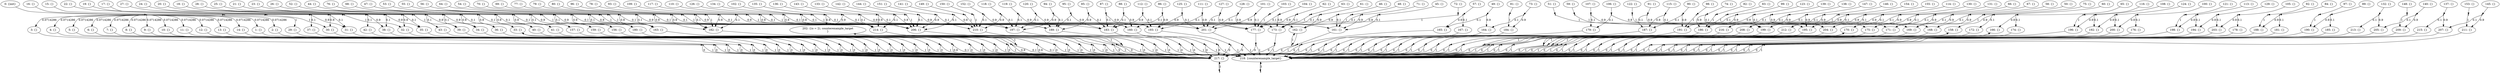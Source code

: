digraph model {
	0 [ label = "0: {init}" ];
	1 [ label = "1: {}" ];
	2 [ label = "2: {}" ];
	3 [ label = "3: {}" ];
	4 [ label = "4: {}" ];
	5 [ label = "5: {}" ];
	6 [ label = "6: {}" ];
	7 [ label = "7: {}" ];
	8 [ label = "8: {}" ];
	9 [ label = "9: {}" ];
	10 [ label = "10: {}" ];
	11 [ label = "11: {}" ];
	12 [ label = "12: {}" ];
	13 [ label = "13: {}" ];
	14 [ label = "14: {}" ];
	15 [ label = "15: {}" ];
	16 [ label = "16: {}" ];
	17 [ label = "17: {}" ];
	18 [ label = "18: {}" ];
	19 [ label = "19: {}" ];
	20 [ label = "20: {}" ];
	21 [ label = "21: {}" ];
	22 [ label = "22: {}" ];
	23 [ label = "23: {}" ];
	24 [ label = "24: {}" ];
	25 [ label = "25: {}" ];
	26 [ label = "26: {}" ];
	27 [ label = "27: {}" ];
	28 [ label = "28: {}" ];
	29 [ label = "29: {}" ];
	30 [ label = "30: {}" ];
	31 [ label = "31: {}" ];
	32 [ label = "32: {}" ];
	33 [ label = "33: {}" ];
	34 [ label = "34: {}" ];
	35 [ label = "35: {}" ];
	36 [ label = "36: {}" ];
	37 [ label = "37: {}" ];
	38 [ label = "38: {}" ];
	39 [ label = "39: {}" ];
	40 [ label = "40: {}" ];
	41 [ label = "41: {}" ];
	42 [ label = "42: {}" ];
	43 [ label = "43: {}" ];
	44 [ label = "44: {}" ];
	45 [ label = "45: {}" ];
	46 [ label = "46: {}" ];
	47 [ label = "47: {}" ];
	48 [ label = "48: {}" ];
	49 [ label = "49: {}" ];
	50 [ label = "50: {}" ];
	51 [ label = "51: {}" ];
	52 [ label = "52: {}" ];
	53 [ label = "53: {}" ];
	54 [ label = "54: {}" ];
	55 [ label = "55: {}" ];
	56 [ label = "56: {}" ];
	57 [ label = "57: {}" ];
	58 [ label = "58: {}" ];
	59 [ label = "59: {}" ];
	60 [ label = "60: {}" ];
	61 [ label = "61: {}" ];
	62 [ label = "62: {}" ];
	63 [ label = "63: {}" ];
	64 [ label = "64: {}" ];
	65 [ label = "65: {}" ];
	66 [ label = "66: {}" ];
	67 [ label = "67: {}" ];
	68 [ label = "68: {}" ];
	69 [ label = "69: {}" ];
	70 [ label = "70: {}" ];
	71 [ label = "71: {}" ];
	72 [ label = "72: {}" ];
	73 [ label = "73: {}" ];
	74 [ label = "74: {}" ];
	75 [ label = "75: {}" ];
	76 [ label = "76: {}" ];
	77 [ label = "77: {}" ];
	78 [ label = "78: {}" ];
	79 [ label = "79: {}" ];
	80 [ label = "80: {}" ];
	81 [ label = "81: {}" ];
	82 [ label = "82: {}" ];
	83 [ label = "83: {}" ];
	84 [ label = "84: {}" ];
	85 [ label = "85: {}" ];
	86 [ label = "86: {}" ];
	87 [ label = "87: {}" ];
	88 [ label = "88: {}" ];
	89 [ label = "89: {}" ];
	90 [ label = "90: {}" ];
	91 [ label = "91: {}" ];
	92 [ label = "92: {}" ];
	93 [ label = "93: {}" ];
	94 [ label = "94: {}" ];
	95 [ label = "95: {}" ];
	96 [ label = "96: {}" ];
	97 [ label = "97: {}" ];
	98 [ label = "98: {}" ];
	99 [ label = "99: {}" ];
	100 [ label = "100: {}" ];
	101 [ label = "101: {}" ];
	102 [ label = "102: {}" ];
	103 [ label = "103: {}" ];
	104 [ label = "104: {}" ];
	105 [ label = "105: {}" ];
	106 [ label = "106: {}" ];
	107 [ label = "107: {}" ];
	108 [ label = "108: {}" ];
	109 [ label = "109: {}" ];
	110 [ label = "110: {}" ];
	111 [ label = "111: {}" ];
	112 [ label = "112: {}" ];
	113 [ label = "113: {}" ];
	114 [ label = "114: {}" ];
	115 [ label = "115: {}" ];
	116 [ label = "116: {}" ];
	117 [ label = "117: {}" ];
	118 [ label = "118: {}" ];
	119 [ label = "119: {}" ];
	120 [ label = "120: {}" ];
	121 [ label = "121: {}" ];
	122 [ label = "122: {}" ];
	123 [ label = "123: {}" ];
	124 [ label = "124: {}" ];
	125 [ label = "125: {}" ];
	126 [ label = "126: {}" ];
	127 [ label = "127: {}" ];
	128 [ label = "128: {}" ];
	129 [ label = "129: {}" ];
	130 [ label = "130: {}" ];
	131 [ label = "131: {}" ];
	132 [ label = "132: {}" ];
	133 [ label = "133: {}" ];
	134 [ label = "134: {}" ];
	135 [ label = "135: {}" ];
	136 [ label = "136: {}" ];
	137 [ label = "137: {}" ];
	138 [ label = "138: {}" ];
	139 [ label = "139: {}" ];
	140 [ label = "140: {}" ];
	141 [ label = "141: {}" ];
	142 [ label = "142: {}" ];
	143 [ label = "143: {}" ];
	144 [ label = "144: {}" ];
	145 [ label = "145: {}" ];
	146 [ label = "146: {}" ];
	147 [ label = "147: {}" ];
	148 [ label = "148: {}" ];
	149 [ label = "149: {}" ];
	150 [ label = "150: {}" ];
	151 [ label = "151: {}" ];
	152 [ label = "152: {}" ];
	153 [ label = "153: {}" ];
	154 [ label = "154: {}" ];
	155 [ label = "155: {}" ];
	156 [ label = "156: {}" ];
	157 [ label = "157: {}" ];
	158 [ label = "158: {}" ];
	159 [ label = "159: {}" ];
	160 [ label = "160: {}" ];
	161 [ label = "161: {}" ];
	162 [ label = "162: {}" ];
	163 [ label = "163: {}" ];
	164 [ label = "164: {}" ];
	165 [ label = "165: {}" ];
	166 [ label = "166: {}" ];
	167 [ label = "167: {}" ];
	168 [ label = "168: {}" ];
	169 [ label = "169: {}" ];
	170 [ label = "170: {}" ];
	171 [ label = "171: {}" ];
	172 [ label = "172: {}" ];
	173 [ label = "173: {}" ];
	174 [ label = "174: {}" ];
	175 [ label = "175: {}" ];
	176 [ label = "176: {}" ];
	177 [ label = "177: {}" ];
	178 [ label = "178: {}" ];
	179 [ label = "179: {}" ];
	180 [ label = "180: {}" ];
	181 [ label = "181: {}" ];
	182 [ label = "182: {}" ];
	183 [ label = "183: {}" ];
	184 [ label = "184: {}" ];
	185 [ label = "185: {}" ];
	186 [ label = "186: {}" ];
	187 [ label = "187: {}" ];
	188 [ label = "188: {}" ];
	189 [ label = "189: {}" ];
	190 [ label = "190: {}" ];
	191 [ label = "191: {}" ];
	192 [ label = "192: {}" ];
	193 [ label = "193: {}" ];
	194 [ label = "194: {}" ];
	195 [ label = "195: {}" ];
	196 [ label = "196: {}" ];
	197 [ label = "197: {}" ];
	198 [ label = "198: {}" ];
	199 [ label = "199: {}" ];
	200 [ label = "200: {}" ];
	201 [ label = "201: {}" ];
	202 [ label = "202: {(o = 2), counterexample_target
}" ];
	203 [ label = "203: {}" ];
	204 [ label = "204: {}" ];
	205 [ label = "205: {}" ];
	206 [ label = "206: {}" ];
	207 [ label = "207: {}" ];
	208 [ label = "208: {}" ];
	209 [ label = "209: {}" ];
	210 [ label = "210: {}" ];
	211 [ label = "211: {}" ];
	212 [ label = "212: {}" ];
	213 [ label = "213: {}" ];
	214 [ label = "214: {}" ];
	215 [ label = "215: {}" ];
	216 [ label = "216: {}" ];
	217 [ label = "217: {}" ];
	218 [ label = "218: {counterexample_target}" ];
	"0c0" [shape = "point"];
	0 -> "0c0";
	"0c0" -> 1 [ label= "0.0714286" ];
	"0c0" -> 2 [ label= "0.0714286" ];
	"0c0" -> 3 [ label= "0.0714286" ];
	"0c0" -> 4 [ label= "0.0714286" ];
	"0c0" -> 5 [ label= "0.0714286" ];
	"0c0" -> 6 [ label= "0.0714286" ];
	"0c0" -> 7 [ label= "0.0714286" ];
	"0c0" -> 8 [ label= "0.0714286" ];
	"0c0" -> 9 [ label= "0.0714286" ];
	"0c0" -> 10 [ label= "0.0714286" ];
	"0c0" -> 11 [ label= "0.0714286" ];
	"0c0" -> 12 [ label= "0.0714286" ];
	"0c0" -> 13 [ label= "0.0714286" ];
	"0c0" -> 14 [ label= "0.0714286" ];
	"1c0" [shape = "point"];
	1 -> "1c0";
	"1c0" -> 217 [ label= "0" ];
	"1c0" -> 218 [ label= "1" ];
	"2c0" [shape = "point"];
	2 -> "2c0";
	"2c0" -> 217 [ label= "0" ];
	"2c0" -> 218 [ label= "1" ];
	"3c0" [shape = "point"];
	3 -> "3c0";
	"3c0" -> 217 [ label= "0" ];
	"3c0" -> 218 [ label= "1" ];
	"4c0" [shape = "point"];
	4 -> "4c0";
	"4c0" -> 217 [ label= "0" ];
	"4c0" -> 218 [ label= "1" ];
	"5c0" [shape = "point"];
	5 -> "5c0";
	"5c0" -> 217 [ label= "0" ];
	"5c0" -> 218 [ label= "1" ];
	"6c0" [shape = "point"];
	6 -> "6c0";
	"6c0" -> 217 [ label= "0" ];
	"6c0" -> 218 [ label= "1" ];
	"7c0" [shape = "point"];
	7 -> "7c0";
	"7c0" -> 217 [ label= "0" ];
	"7c0" -> 218 [ label= "1" ];
	"8c0" [shape = "point"];
	8 -> "8c0";
	"8c0" -> 217 [ label= "0" ];
	"8c0" -> 218 [ label= "1" ];
	"9c0" [shape = "point"];
	9 -> "9c0";
	"9c0" -> 217 [ label= "0" ];
	"9c0" -> 218 [ label= "1" ];
	"10c0" [shape = "point"];
	10 -> "10c0";
	"10c0" -> 217 [ label= "0" ];
	"10c0" -> 218 [ label= "1" ];
	"11c0" [shape = "point"];
	11 -> "11c0";
	"11c0" -> 217 [ label= "0" ];
	"11c0" -> 218 [ label= "1" ];
	"12c0" [shape = "point"];
	12 -> "12c0";
	"12c0" -> 217 [ label= "0" ];
	"12c0" -> 218 [ label= "1" ];
	"13c0" [shape = "point"];
	13 -> "13c0";
	"13c0" -> 217 [ label= "0" ];
	"13c0" -> 218 [ label= "1" ];
	"14c0" [shape = "point"];
	14 -> "14c0";
	"14c0" -> 217 [ label= "0" ];
	"14c0" -> 218 [ label= "1" ];
	"15c0" [shape = "point"];
	15 -> "15c0";
	"15c0" -> 30 [ label= "1" ];
	"16c0" [shape = "point"];
	16 -> "16c0";
	"16c0" -> 29 [ label= "1" ];
	"17c0" [shape = "point"];
	17 -> "17c0";
	"17c0" -> 32 [ label= "1" ];
	"18c0" [shape = "point"];
	18 -> "18c0";
	"18c0" -> 34 [ label= "1" ];
	"19c0" [shape = "point"];
	19 -> "19c0";
	"19c0" -> 30 [ label= "0.9" ];
	"19c0" -> 31 [ label= "0.1" ];
	"20c0" [shape = "point"];
	20 -> "20c0";
	"20c0" -> 32 [ label= "0.9" ];
	"20c0" -> 35 [ label= "0.1" ];
	"21c0" [shape = "point"];
	21 -> "21c0";
	"21c0" -> 34 [ label= "0.9" ];
	"21c0" -> 36 [ label= "0.1" ];
	"22c0" [shape = "point"];
	22 -> "22c0";
	"22c0" -> 31 [ label= "0.9" ];
	"22c0" -> 37 [ label= "0.1" ];
	"23c0" [shape = "point"];
	23 -> "23c0";
	"23c0" -> 33 [ label= "0.9" ];
	"23c0" -> 40 [ label= "0.1" ];
	"24c0" [shape = "point"];
	24 -> "24c0";
	"24c0" -> 35 [ label= "0.9" ];
	"24c0" -> 38 [ label= "0.1" ];
	"25c0" [shape = "point"];
	25 -> "25c0";
	"25c0" -> 36 [ label= "0.9" ];
	"25c0" -> 39 [ label= "0.1" ];
	"26c0" [shape = "point"];
	26 -> "26c0";
	"26c0" -> 40 [ label= "0.9" ];
	"26c0" -> 41 [ label= "0.1" ];
	"27c0" [shape = "point"];
	27 -> "27c0";
	"27c0" -> 38 [ label= "0.9" ];
	"27c0" -> 42 [ label= "0.1" ];
	"28c0" [shape = "point"];
	28 -> "28c0";
	"28c0" -> 39 [ label= "0.9" ];
	"28c0" -> 43 [ label= "0.1" ];
	"29c0" [shape = "point"];
	29 -> "29c0";
	"29c0" -> 217 [ label= "0" ];
	"29c0" -> 218 [ label= "1" ];
	"30c0" [shape = "point"];
	30 -> "30c0";
	"30c0" -> 217 [ label= "0" ];
	"30c0" -> 218 [ label= "1" ];
	"31c0" [shape = "point"];
	31 -> "31c0";
	"31c0" -> 217 [ label= "0" ];
	"31c0" -> 218 [ label= "1" ];
	"32c0" [shape = "point"];
	32 -> "32c0";
	"32c0" -> 217 [ label= "0.9" ];
	"32c0" -> 218 [ label= "0.1" ];
	"33c0" [shape = "point"];
	33 -> "33c0";
	"33c0" -> 33 [ label= "1" ];
	"34c0" [shape = "point"];
	34 -> "34c0";
	"34c0" -> 217 [ label= "0" ];
	"34c0" -> 218 [ label= "1" ];
	"35c0" [shape = "point"];
	35 -> "35c0";
	"35c0" -> 217 [ label= "0" ];
	"35c0" -> 218 [ label= "1" ];
	"36c0" [shape = "point"];
	36 -> "36c0";
	"36c0" -> 217 [ label= "0.9" ];
	"36c0" -> 218 [ label= "0.1" ];
	"37c0" [shape = "point"];
	37 -> "37c0";
	"37c0" -> 217 [ label= "0" ];
	"37c0" -> 218 [ label= "1" ];
	"38c0" [shape = "point"];
	38 -> "38c0";
	"38c0" -> 217 [ label= "0" ];
	"38c0" -> 218 [ label= "1" ];
	"39c0" [shape = "point"];
	39 -> "39c0";
	"39c0" -> 217 [ label= "0" ];
	"39c0" -> 218 [ label= "1" ];
	"40c0" [shape = "point"];
	40 -> "40c0";
	"40c0" -> 217 [ label= "0.9" ];
	"40c0" -> 218 [ label= "0.1" ];
	"41c0" [shape = "point"];
	41 -> "41c0";
	"41c0" -> 217 [ label= "0" ];
	"41c0" -> 218 [ label= "1" ];
	"42c0" [shape = "point"];
	42 -> "42c0";
	"42c0" -> 217 [ label= "0" ];
	"42c0" -> 218 [ label= "1" ];
	"43c0" [shape = "point"];
	43 -> "43c0";
	"43c0" -> 217 [ label= "0" ];
	"43c0" -> 218 [ label= "1" ];
	"44c0" [shape = "point"];
	44 -> "44c0";
	"44c0" -> 156 [ label= "0.9" ];
	"44c0" -> 157 [ label= "0.1" ];
	"45c0" [shape = "point"];
	45 -> "45c0";
	"45c0" -> 160 [ label= "0.9" ];
	"45c0" -> 161 [ label= "0.1" ];
	"46c0" [shape = "point"];
	46 -> "46c0";
	"46c0" -> 161 [ label= "0.1" ];
	"46c0" -> 162 [ label= "0.9" ];
	"47c0" [shape = "point"];
	47 -> "47c0";
	"47c0" -> 161 [ label= "0.1" ];
	"47c0" -> 163 [ label= "0.9" ];
	"48c0" [shape = "point"];
	48 -> "48c0";
	"48c0" -> 161 [ label= "1" ];
	"49c0" [shape = "point"];
	49 -> "49c0";
	"49c0" -> 164 [ label= "0.9" ];
	"49c0" -> 165 [ label= "0.1" ];
	"50c0" [shape = "point"];
	50 -> "50c0";
	"50c0" -> 168 [ label= "0.9" ];
	"50c0" -> 169 [ label= "0.1" ];
	"51c0" [shape = "point"];
	51 -> "51c0";
	"51c0" -> 169 [ label= "1" ];
	"52c0" [shape = "point"];
	52 -> "52c0";
	"52c0" -> 157 [ label= "0.9" ];
	"52c0" -> 159 [ label= "0.1" ];
	"53c0" [shape = "point"];
	53 -> "53c0";
	"53c0" -> 161 [ label= "0.9" ];
	"53c0" -> 163 [ label= "0.1" ];
	"54c0" [shape = "point"];
	54 -> "54c0";
	"54c0" -> 163 [ label= "0.1" ];
	"54c0" -> 173 [ label= "0.9" ];
	"55c0" [shape = "point"];
	55 -> "55c0";
	"55c0" -> 163 [ label= "1" ];
	"56c0" [shape = "point"];
	56 -> "56c0";
	"56c0" -> 163 [ label= "1" ];
	"57c0" [shape = "point"];
	57 -> "57c0";
	"57c0" -> 165 [ label= "0.9" ];
	"57c0" -> 167 [ label= "0.1" ];
	"58c0" [shape = "point"];
	58 -> "58c0";
	"58c0" -> 169 [ label= "0.9" ];
	"58c0" -> 171 [ label= "0.1" ];
	"59c0" [shape = "point"];
	59 -> "59c0";
	"59c0" -> 171 [ label= "1" ];
	"60c0" [shape = "point"];
	60 -> "60c0";
	"60c0" -> 158 [ label= "0.9" ];
	"60c0" -> 172 [ label= "0.1" ];
	"61c0" [shape = "point"];
	61 -> "61c0";
	"61c0" -> 162 [ label= "0.9" ];
	"61c0" -> 173 [ label= "0.1" ];
	"62c0" [shape = "point"];
	62 -> "62c0";
	"62c0" -> 173 [ label= "0.1" ];
	"62c0" -> 177 [ label= "0.9" ];
	"63c0" [shape = "point"];
	63 -> "63c0";
	"63c0" -> 173 [ label= "1" ];
	"64c0" [shape = "point"];
	64 -> "64c0";
	"64c0" -> 163 [ label= "0.9" ];
	"64c0" -> 173 [ label= "0.1" ];
	"65c0" [shape = "point"];
	65 -> "65c0";
	"65c0" -> 166 [ label= "0.9" ];
	"65c0" -> 174 [ label= "0.1" ];
	"66c0" [shape = "point"];
	66 -> "66c0";
	"66c0" -> 170 [ label= "0.9" ];
	"66c0" -> 175 [ label= "0.1" ];
	"67c0" [shape = "point"];
	67 -> "67c0";
	"67c0" -> 171 [ label= "0.9" ];
	"67c0" -> 175 [ label= "0.1" ];
	"68c0" [shape = "point"];
	68 -> "68c0";
	"68c0" -> 156 [ label= "0.1" ];
	"68c0" -> 180 [ label= "0.9" ];
	"69c0" [shape = "point"];
	69 -> "69c0";
	"69c0" -> 160 [ label= "0.1" ];
	"69c0" -> 182 [ label= "0.9" ];
	"70c0" [shape = "point"];
	70 -> "70c0";
	"70c0" -> 160 [ label= "0.1" ];
	"70c0" -> 183 [ label= "0.9" ];
	"71c0" [shape = "point"];
	71 -> "71c0";
	"71c0" -> 160 [ label= "0.1" ];
	"71c0" -> 161 [ label= "0.9" ];
	"72c0" [shape = "point"];
	72 -> "72c0";
	"72c0" -> 160 [ label= "1" ];
	"73c0" [shape = "point"];
	73 -> "73c0";
	"73c0" -> 164 [ label= "0.1" ];
	"73c0" -> 184 [ label= "0.9" ];
	"74c0" [shape = "point"];
	74 -> "74c0";
	"74c0" -> 168 [ label= "0.1" ];
	"74c0" -> 186 [ label= "0.9" ];
	"75c0" [shape = "point"];
	75 -> "75c0";
	"75c0" -> 168 [ label= "1" ];
	"76c0" [shape = "point"];
	76 -> "76c0";
	"76c0" -> 180 [ label= "1" ];
	"77c0" [shape = "point"];
	77 -> "77c0";
	"77c0" -> 182 [ label= "1" ];
	"78c0" [shape = "point"];
	78 -> "78c0";
	"78c0" -> 182 [ label= "0.1" ];
	"78c0" -> 189 [ label= "0.9" ];
	"79c0" [shape = "point"];
	79 -> "79c0";
	"79c0" -> 160 [ label= "0.9" ];
	"79c0" -> 182 [ label= "0.1" ];
	"80c0" [shape = "point"];
	80 -> "80c0";
	"80c0" -> 182 [ label= "1" ];
	"81c0" [shape = "point"];
	81 -> "81c0";
	"81c0" -> 184 [ label= "1" ];
	"82c0" [shape = "point"];
	82 -> "82c0";
	"82c0" -> 186 [ label= "1" ];
	"83c0" [shape = "point"];
	83 -> "83c0";
	"83c0" -> 186 [ label= "1" ];
	"84c0" [shape = "point"];
	84 -> "84c0";
	"84c0" -> 181 [ label= "0.1" ];
	"84c0" -> 188 [ label= "0.9" ];
	"85c0" [shape = "point"];
	85 -> "85c0";
	"85c0" -> 183 [ label= "0.1" ];
	"85c0" -> 189 [ label= "0.9" ];
	"86c0" [shape = "point"];
	86 -> "86c0";
	"86c0" -> 183 [ label= "0.1" ];
	"86c0" -> 193 [ label= "0.9" ];
	"87c0" [shape = "point"];
	87 -> "87c0";
	"87c0" -> 162 [ label= "0.9" ];
	"87c0" -> 183 [ label= "0.1" ];
	"88c0" [shape = "point"];
	88 -> "88c0";
	"88c0" -> 160 [ label= "0.9" ];
	"88c0" -> 183 [ label= "0.1" ];
	"89c0" [shape = "point"];
	89 -> "89c0";
	"89c0" -> 185 [ label= "0.1" ];
	"89c0" -> 190 [ label= "0.9" ];
	"90c0" [shape = "point"];
	90 -> "90c0";
	"90c0" -> 187 [ label= "0.1" ];
	"90c0" -> 191 [ label= "0.9" ];
	"91c0" [shape = "point"];
	91 -> "91c0";
	"91c0" -> 168 [ label= "0.9" ];
	"91c0" -> 187 [ label= "0.1" ];
	"92c0" [shape = "point"];
	92 -> "92c0";
	"92c0" -> 188 [ label= "1" ];
	"93c0" [shape = "point"];
	93 -> "93c0";
	"93c0" -> 189 [ label= "1" ];
	"94c0" [shape = "point"];
	94 -> "94c0";
	"94c0" -> 189 [ label= "0.1" ];
	"94c0" -> 197 [ label= "0.9" ];
	"95c0" [shape = "point"];
	95 -> "95c0";
	"95c0" -> 183 [ label= "0.9" ];
	"95c0" -> 189 [ label= "0.1" ];
	"96c0" [shape = "point"];
	96 -> "96c0";
	"96c0" -> 182 [ label= "0.9" ];
	"96c0" -> 189 [ label= "0.1" ];
	"97c0" [shape = "point"];
	97 -> "97c0";
	"97c0" -> 190 [ label= "1" ];
	"98c0" [shape = "point"];
	98 -> "98c0";
	"98c0" -> 191 [ label= "1" ];
	"99c0" [shape = "point"];
	99 -> "99c0";
	"99c0" -> 186 [ label= "0.9" ];
	"99c0" -> 191 [ label= "0.1" ];
	"100c0" [shape = "point"];
	100 -> "100c0";
	"100c0" -> 176 [ label= "0.1" ];
	"100c0" -> 200 [ label= "0.9" ];
	"101c0" [shape = "point"];
	101 -> "101c0";
	"101c0" -> 177 [ label= "0.1" ];
	"101c0" -> 201 [ label= "0.9" ];
	"102c0" [shape = "point"];
	102 -> "102c0";
	"102c0" -> 177 [ label= "0.1" ];
	"102c0" -> 202 [ label= "0.9" ];
	"103c0" [shape = "point"];
	103 -> "103c0";
	"103c0" -> 177 [ label= "1" ];
	"104c0" [shape = "point"];
	104 -> "104c0";
	"104c0" -> 173 [ label= "0.9" ];
	"104c0" -> 177 [ label= "0.1" ];
	"105c0" [shape = "point"];
	105 -> "105c0";
	"105c0" -> 178 [ label= "0.1" ];
	"105c0" -> 203 [ label= "0.9" ];
	"106c0" [shape = "point"];
	106 -> "106c0";
	"106c0" -> 179 [ label= "0.1" ];
	"106c0" -> 204 [ label= "0.9" ];
	"107c0" [shape = "point"];
	107 -> "107c0";
	"107c0" -> 175 [ label= "0.9" ];
	"107c0" -> 179 [ label= "0.1" ];
	"108c0" [shape = "point"];
	108 -> "108c0";
	"108c0" -> 192 [ label= "0.1" ];
	"108c0" -> 196 [ label= "0.9" ];
	"109c0" [shape = "point"];
	109 -> "109c0";
	"109c0" -> 193 [ label= "0.1" ];
	"109c0" -> 197 [ label= "0.9" ];
	"110c0" [shape = "point"];
	110 -> "110c0";
	"110c0" -> 193 [ label= "0.1" ];
	"110c0" -> 206 [ label= "0.9" ];
	"111c0" [shape = "point"];
	111 -> "111c0";
	"111c0" -> 193 [ label= "0.1" ];
	"111c0" -> 201 [ label= "0.9" ];
	"112c0" [shape = "point"];
	112 -> "112c0";
	"112c0" -> 183 [ label= "0.9" ];
	"112c0" -> 193 [ label= "0.1" ];
	"113c0" [shape = "point"];
	113 -> "113c0";
	"113c0" -> 194 [ label= "0.1" ];
	"113c0" -> 198 [ label= "0.9" ];
	"114c0" [shape = "point"];
	114 -> "114c0";
	"114c0" -> 195 [ label= "0.1" ];
	"114c0" -> 199 [ label= "0.9" ];
	"115c0" [shape = "point"];
	115 -> "115c0";
	"115c0" -> 187 [ label= "0.9" ];
	"115c0" -> 195 [ label= "0.1" ];
	"116c0" [shape = "point"];
	116 -> "116c0";
	"116c0" -> 196 [ label= "1" ];
	"117c0" [shape = "point"];
	117 -> "117c0";
	"117c0" -> 197 [ label= "1" ];
	"118c0" [shape = "point"];
	118 -> "118c0";
	"118c0" -> 197 [ label= "0.1" ];
	"118c0" -> 210 [ label= "0.9" ];
	"119c0" [shape = "point"];
	119 -> "119c0";
	"119c0" -> 193 [ label= "0.9" ];
	"119c0" -> 197 [ label= "0.1" ];
	"120c0" [shape = "point"];
	120 -> "120c0";
	"120c0" -> 189 [ label= "0.9" ];
	"120c0" -> 197 [ label= "0.1" ];
	"121c0" [shape = "point"];
	121 -> "121c0";
	"121c0" -> 198 [ label= "1" ];
	"122c0" [shape = "point"];
	122 -> "122c0";
	"122c0" -> 199 [ label= "1" ];
	"123c0" [shape = "point"];
	123 -> "123c0";
	"123c0" -> 191 [ label= "0.9" ];
	"123c0" -> 199 [ label= "0.1" ];
	"124c0" [shape = "point"];
	124 -> "124c0";
	"124c0" -> 192 [ label= "0.9" ];
	"124c0" -> 200 [ label= "0.1" ];
	"125c0" [shape = "point"];
	125 -> "125c0";
	"125c0" -> 193 [ label= "0.9" ];
	"125c0" -> 201 [ label= "0.1" ];
	"126c0" [shape = "point"];
	126 -> "126c0";
	"126c0" -> 201 [ label= "0.1" ];
	"126c0" -> 214 [ label= "0.9" ];
	"127c0" [shape = "point"];
	127 -> "127c0";
	"127c0" -> 177 [ label= "0.9" ];
	"127c0" -> 201 [ label= "0.1" ];
	"128c0" [shape = "point"];
	128 -> "128c0";
	"128c0" -> 162 [ label= "0.9" ];
	"128c0" -> 201 [ label= "0.1" ];
	"129c0" [shape = "point"];
	129 -> "129c0";
	"129c0" -> 194 [ label= "0.9" ];
	"129c0" -> 203 [ label= "0.1" ];
	"130c0" [shape = "point"];
	130 -> "130c0";
	"130c0" -> 195 [ label= "0.9" ];
	"130c0" -> 204 [ label= "0.1" ];
	"131c0" [shape = "point"];
	131 -> "131c0";
	"131c0" -> 170 [ label= "0.9" ];
	"131c0" -> 204 [ label= "0.1" ];
	"132c0" [shape = "point"];
	132 -> "132c0";
	"132c0" -> 205 [ label= "0.9" ];
	"132c0" -> 213 [ label= "0.1" ];
	"133c0" [shape = "point"];
	133 -> "133c0";
	"133c0" -> 206 [ label= "0.9" ];
	"133c0" -> 214 [ label= "0.1" ];
	"134c0" [shape = "point"];
	134 -> "134c0";
	"134c0" -> 214 [ label= "1" ];
	"135c0" [shape = "point"];
	135 -> "135c0";
	"135c0" -> 202 [ label= "0.9" ];
	"135c0" -> 214 [ label= "0.1" ];
	"136c0" [shape = "point"];
	136 -> "136c0";
	"136c0" -> 201 [ label= "0.9" ];
	"136c0" -> 214 [ label= "0.1" ];
	"137c0" [shape = "point"];
	137 -> "137c0";
	"137c0" -> 207 [ label= "0.9" ];
	"137c0" -> 215 [ label= "0.1" ];
	"138c0" [shape = "point"];
	138 -> "138c0";
	"138c0" -> 208 [ label= "0.9" ];
	"138c0" -> 216 [ label= "0.1" ];
	"139c0" [shape = "point"];
	139 -> "139c0";
	"139c0" -> 204 [ label= "0.9" ];
	"139c0" -> 216 [ label= "0.1" ];
	"140c0" [shape = "point"];
	140 -> "140c0";
	"140c0" -> 205 [ label= "0.1" ];
	"140c0" -> 209 [ label= "0.9" ];
	"141c0" [shape = "point"];
	141 -> "141c0";
	"141c0" -> 206 [ label= "0.1" ];
	"141c0" -> 210 [ label= "0.9" ];
	"142c0" [shape = "point"];
	142 -> "142c0";
	"142c0" -> 206 [ label= "1" ];
	"143c0" [shape = "point"];
	143 -> "143c0";
	"143c0" -> 206 [ label= "0.1" ];
	"143c0" -> 214 [ label= "0.9" ];
	"144c0" [shape = "point"];
	144 -> "144c0";
	"144c0" -> 193 [ label= "0.9" ];
	"144c0" -> 206 [ label= "0.1" ];
	"145c0" [shape = "point"];
	145 -> "145c0";
	"145c0" -> 207 [ label= "0.1" ];
	"145c0" -> 211 [ label= "0.9" ];
	"146c0" [shape = "point"];
	146 -> "146c0";
	"146c0" -> 208 [ label= "0.1" ];
	"146c0" -> 212 [ label= "0.9" ];
	"147c0" [shape = "point"];
	147 -> "147c0";
	"147c0" -> 195 [ label= "0.9" ];
	"147c0" -> 208 [ label= "0.1" ];
	"148c0" [shape = "point"];
	148 -> "148c0";
	"148c0" -> 209 [ label= "1" ];
	"149c0" [shape = "point"];
	149 -> "149c0";
	"149c0" -> 210 [ label= "1" ];
	"150c0" [shape = "point"];
	150 -> "150c0";
	"150c0" -> 210 [ label= "1" ];
	"151c0" [shape = "point"];
	151 -> "151c0";
	"151c0" -> 206 [ label= "0.9" ];
	"151c0" -> 210 [ label= "0.1" ];
	"152c0" [shape = "point"];
	152 -> "152c0";
	"152c0" -> 197 [ label= "0.9" ];
	"152c0" -> 210 [ label= "0.1" ];
	"153c0" [shape = "point"];
	153 -> "153c0";
	"153c0" -> 211 [ label= "1" ];
	"154c0" [shape = "point"];
	154 -> "154c0";
	"154c0" -> 212 [ label= "1" ];
	"155c0" [shape = "point"];
	155 -> "155c0";
	"155c0" -> 199 [ label= "0.9" ];
	"155c0" -> 212 [ label= "0.1" ];
	"156c0" [shape = "point"];
	156 -> "156c0";
	"156c0" -> 217 [ label= "0" ];
	"156c0" -> 218 [ label= "1" ];
	"157c0" [shape = "point"];
	157 -> "157c0";
	"157c0" -> 217 [ label= "0" ];
	"157c0" -> 218 [ label= "1" ];
	"158c0" [shape = "point"];
	158 -> "158c0";
	"158c0" -> 158 [ label= "1" ];
	"159c0" [shape = "point"];
	159 -> "159c0";
	"159c0" -> 217 [ label= "0" ];
	"159c0" -> 218 [ label= "1" ];
	"160c0" [shape = "point"];
	160 -> "160c0";
	"160c0" -> 217 [ label= "0" ];
	"160c0" -> 218 [ label= "1" ];
	"161c0" [shape = "point"];
	161 -> "161c0";
	"161c0" -> 217 [ label= "0" ];
	"161c0" -> 218 [ label= "1" ];
	"162c0" [shape = "point"];
	162 -> "162c0";
	"162c0" -> 162 [ label= "1" ];
	"163c0" [shape = "point"];
	163 -> "163c0";
	"163c0" -> 217 [ label= "0" ];
	"163c0" -> 218 [ label= "1" ];
	"164c0" [shape = "point"];
	164 -> "164c0";
	"164c0" -> 217 [ label= "0" ];
	"164c0" -> 218 [ label= "1" ];
	"165c0" [shape = "point"];
	165 -> "165c0";
	"165c0" -> 217 [ label= "0" ];
	"165c0" -> 218 [ label= "1" ];
	"166c0" [shape = "point"];
	166 -> "166c0";
	"166c0" -> 166 [ label= "1" ];
	"167c0" [shape = "point"];
	167 -> "167c0";
	"167c0" -> 217 [ label= "0" ];
	"167c0" -> 218 [ label= "1" ];
	"168c0" [shape = "point"];
	168 -> "168c0";
	"168c0" -> 217 [ label= "0" ];
	"168c0" -> 218 [ label= "1" ];
	"169c0" [shape = "point"];
	169 -> "169c0";
	"169c0" -> 217 [ label= "0" ];
	"169c0" -> 218 [ label= "1" ];
	"170c0" [shape = "point"];
	170 -> "170c0";
	"170c0" -> 170 [ label= "1" ];
	"171c0" [shape = "point"];
	171 -> "171c0";
	"171c0" -> 217 [ label= "0" ];
	"171c0" -> 218 [ label= "1" ];
	"172c0" [shape = "point"];
	172 -> "172c0";
	"172c0" -> 217 [ label= "0" ];
	"172c0" -> 218 [ label= "1" ];
	"173c0" [shape = "point"];
	173 -> "173c0";
	"173c0" -> 217 [ label= "0" ];
	"173c0" -> 218 [ label= "1" ];
	"174c0" [shape = "point"];
	174 -> "174c0";
	"174c0" -> 217 [ label= "0" ];
	"174c0" -> 218 [ label= "1" ];
	"175c0" [shape = "point"];
	175 -> "175c0";
	"175c0" -> 217 [ label= "0" ];
	"175c0" -> 218 [ label= "1" ];
	"176c0" [shape = "point"];
	176 -> "176c0";
	"176c0" -> 217 [ label= "0" ];
	"176c0" -> 218 [ label= "1" ];
	"177c0" [shape = "point"];
	177 -> "177c0";
	"177c0" -> 217 [ label= "0" ];
	"177c0" -> 218 [ label= "1" ];
	"178c0" [shape = "point"];
	178 -> "178c0";
	"178c0" -> 217 [ label= "0" ];
	"178c0" -> 218 [ label= "1" ];
	"179c0" [shape = "point"];
	179 -> "179c0";
	"179c0" -> 217 [ label= "0" ];
	"179c0" -> 218 [ label= "1" ];
	"180c0" [shape = "point"];
	180 -> "180c0";
	"180c0" -> 217 [ label= "0" ];
	"180c0" -> 218 [ label= "1" ];
	"181c0" [shape = "point"];
	181 -> "181c0";
	"181c0" -> 217 [ label= "0" ];
	"181c0" -> 218 [ label= "1" ];
	"182c0" [shape = "point"];
	182 -> "182c0";
	"182c0" -> 217 [ label= "0" ];
	"182c0" -> 218 [ label= "1" ];
	"183c0" [shape = "point"];
	183 -> "183c0";
	"183c0" -> 217 [ label= "0" ];
	"183c0" -> 218 [ label= "1" ];
	"184c0" [shape = "point"];
	184 -> "184c0";
	"184c0" -> 217 [ label= "0" ];
	"184c0" -> 218 [ label= "1" ];
	"185c0" [shape = "point"];
	185 -> "185c0";
	"185c0" -> 217 [ label= "0" ];
	"185c0" -> 218 [ label= "1" ];
	"186c0" [shape = "point"];
	186 -> "186c0";
	"186c0" -> 217 [ label= "0" ];
	"186c0" -> 218 [ label= "1" ];
	"187c0" [shape = "point"];
	187 -> "187c0";
	"187c0" -> 217 [ label= "0" ];
	"187c0" -> 218 [ label= "1" ];
	"188c0" [shape = "point"];
	188 -> "188c0";
	"188c0" -> 217 [ label= "0" ];
	"188c0" -> 218 [ label= "1" ];
	"189c0" [shape = "point"];
	189 -> "189c0";
	"189c0" -> 217 [ label= "0" ];
	"189c0" -> 218 [ label= "1" ];
	"190c0" [shape = "point"];
	190 -> "190c0";
	"190c0" -> 217 [ label= "0" ];
	"190c0" -> 218 [ label= "1" ];
	"191c0" [shape = "point"];
	191 -> "191c0";
	"191c0" -> 217 [ label= "0" ];
	"191c0" -> 218 [ label= "1" ];
	"192c0" [shape = "point"];
	192 -> "192c0";
	"192c0" -> 217 [ label= "0" ];
	"192c0" -> 218 [ label= "1" ];
	"193c0" [shape = "point"];
	193 -> "193c0";
	"193c0" -> 217 [ label= "0" ];
	"193c0" -> 218 [ label= "1" ];
	"194c0" [shape = "point"];
	194 -> "194c0";
	"194c0" -> 217 [ label= "0" ];
	"194c0" -> 218 [ label= "1" ];
	"195c0" [shape = "point"];
	195 -> "195c0";
	"195c0" -> 217 [ label= "0" ];
	"195c0" -> 218 [ label= "1" ];
	"196c0" [shape = "point"];
	196 -> "196c0";
	"196c0" -> 217 [ label= "0" ];
	"196c0" -> 218 [ label= "1" ];
	"197c0" [shape = "point"];
	197 -> "197c0";
	"197c0" -> 217 [ label= "0" ];
	"197c0" -> 218 [ label= "1" ];
	"198c0" [shape = "point"];
	198 -> "198c0";
	"198c0" -> 217 [ label= "0" ];
	"198c0" -> 218 [ label= "1" ];
	"199c0" [shape = "point"];
	199 -> "199c0";
	"199c0" -> 217 [ label= "0" ];
	"199c0" -> 218 [ label= "1" ];
	"200c0" [shape = "point"];
	200 -> "200c0";
	"200c0" -> 217 [ label= "0" ];
	"200c0" -> 218 [ label= "1" ];
	"201c0" [shape = "point"];
	201 -> "201c0";
	"201c0" -> 217 [ label= "0" ];
	"201c0" -> 218 [ label= "1" ];
	"202c0" [shape = "point"];
	202 -> "202c0";
	"202c0" -> 202 [ label= "1" ];
	"203c0" [shape = "point"];
	203 -> "203c0";
	"203c0" -> 217 [ label= "0" ];
	"203c0" -> 218 [ label= "1" ];
	"204c0" [shape = "point"];
	204 -> "204c0";
	"204c0" -> 217 [ label= "0" ];
	"204c0" -> 218 [ label= "1" ];
	"205c0" [shape = "point"];
	205 -> "205c0";
	"205c0" -> 217 [ label= "0" ];
	"205c0" -> 218 [ label= "1" ];
	"206c0" [shape = "point"];
	206 -> "206c0";
	"206c0" -> 217 [ label= "0" ];
	"206c0" -> 218 [ label= "1" ];
	"207c0" [shape = "point"];
	207 -> "207c0";
	"207c0" -> 217 [ label= "0" ];
	"207c0" -> 218 [ label= "1" ];
	"208c0" [shape = "point"];
	208 -> "208c0";
	"208c0" -> 217 [ label= "0" ];
	"208c0" -> 218 [ label= "1" ];
	"209c0" [shape = "point"];
	209 -> "209c0";
	"209c0" -> 217 [ label= "0" ];
	"209c0" -> 218 [ label= "1" ];
	"210c0" [shape = "point"];
	210 -> "210c0";
	"210c0" -> 217 [ label= "0" ];
	"210c0" -> 218 [ label= "1" ];
	"211c0" [shape = "point"];
	211 -> "211c0";
	"211c0" -> 217 [ label= "0" ];
	"211c0" -> 218 [ label= "1" ];
	"212c0" [shape = "point"];
	212 -> "212c0";
	"212c0" -> 217 [ label= "0" ];
	"212c0" -> 218 [ label= "1" ];
	"213c0" [shape = "point"];
	213 -> "213c0";
	"213c0" -> 217 [ label= "0" ];
	"213c0" -> 218 [ label= "1" ];
	"214c0" [shape = "point"];
	214 -> "214c0";
	"214c0" -> 217 [ label= "0" ];
	"214c0" -> 218 [ label= "1" ];
	"215c0" [shape = "point"];
	215 -> "215c0";
	"215c0" -> 217 [ label= "0" ];
	"215c0" -> 218 [ label= "1" ];
	"216c0" [shape = "point"];
	216 -> "216c0";
	"216c0" -> 217 [ label= "0" ];
	"216c0" -> 218 [ label= "1" ];
	"217c0" [shape = "point"];
	217 -> "217c0";
	"217c0" -> 217 [ label= "1" ];
	"218c0" [shape = "point"];
	218 -> "218c0";
	"218c0" -> 218 [ label= "1" ];
}

